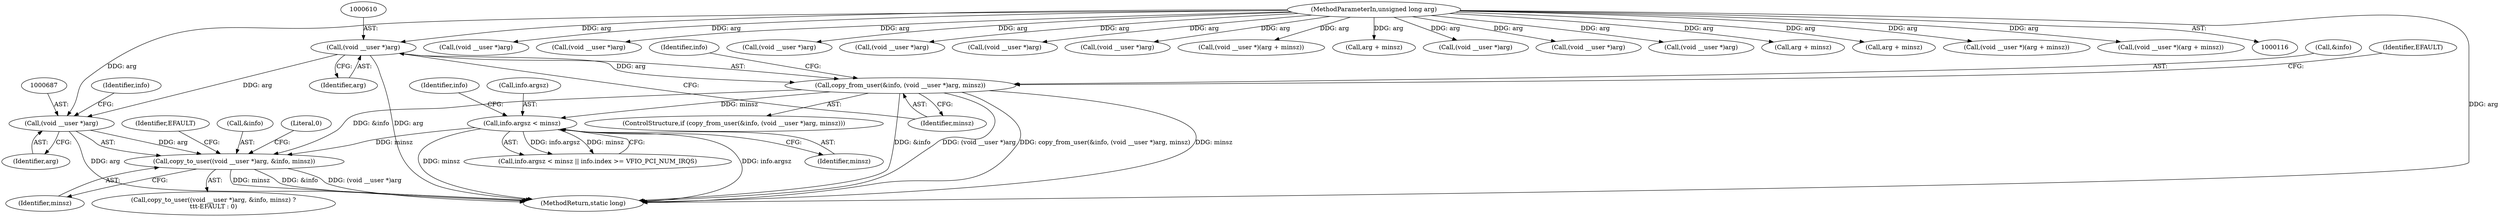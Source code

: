 digraph "0_linux_05692d7005a364add85c6e25a6c4447ce08f913a@API" {
"1000685" [label="(Call,copy_to_user((void __user *)arg, &info, minsz))"];
"1000686" [label="(Call,(void __user *)arg)"];
"1000609" [label="(Call,(void __user *)arg)"];
"1000119" [label="(MethodParameterIn,unsigned long arg)"];
"1000606" [label="(Call,copy_from_user(&info, (void __user *)arg, minsz))"];
"1000618" [label="(Call,info.argsz < minsz)"];
"1000607" [label="(Call,&info)"];
"1000622" [label="(Identifier,minsz)"];
"1000693" [label="(Identifier,EFAULT)"];
"1000611" [label="(Identifier,arg)"];
"1001111" [label="(Call,(void __user *)arg)"];
"1000617" [label="(Call,info.argsz < minsz || info.index >= VFIO_PCI_NUM_IRQS)"];
"1000557" [label="(Call,(void __user *)arg)"];
"1000615" [label="(Identifier,EFAULT)"];
"1000183" [label="(Call,(void __user *)arg)"];
"1000589" [label="(Call,(void __user *)arg)"];
"1000690" [label="(Identifier,info)"];
"1000911" [label="(Call,(void __user *)arg)"];
"1001369" [label="(MethodReturn,static long)"];
"1000686" [label="(Call,(void __user *)arg)"];
"1001047" [label="(Call,(void __user *)arg)"];
"1001063" [label="(Call,(void __user *)(arg + minsz))"];
"1000694" [label="(Literal,0)"];
"1000619" [label="(Call,info.argsz)"];
"1000605" [label="(ControlStructure,if (copy_from_user(&info, (void __user *)arg, minsz)))"];
"1000609" [label="(Call,(void __user *)arg)"];
"1000823" [label="(Call,arg + minsz)"];
"1000689" [label="(Call,&info)"];
"1000212" [label="(Call,(void __user *)arg)"];
"1000136" [label="(Call,(void __user *)arg)"];
"1000606" [label="(Call,copy_from_user(&info, (void __user *)arg, minsz))"];
"1000618" [label="(Call,info.argsz < minsz)"];
"1000119" [label="(MethodParameterIn,unsigned long arg)"];
"1000691" [label="(Identifier,minsz)"];
"1000714" [label="(Call,(void __user *)arg)"];
"1000684" [label="(Call,copy_to_user((void __user *)arg, &info, minsz) ?\n\t\t\t-EFAULT : 0)"];
"1000620" [label="(Identifier,info)"];
"1001220" [label="(Call,arg + minsz)"];
"1000688" [label="(Identifier,arg)"];
"1001065" [label="(Call,arg + minsz)"];
"1000625" [label="(Identifier,info)"];
"1000821" [label="(Call,(void __user *)(arg + minsz))"];
"1001218" [label="(Call,(void __user *)(arg + minsz))"];
"1000612" [label="(Identifier,minsz)"];
"1000685" [label="(Call,copy_to_user((void __user *)arg, &info, minsz))"];
"1000685" -> "1000684"  [label="AST: "];
"1000685" -> "1000691"  [label="CFG: "];
"1000686" -> "1000685"  [label="AST: "];
"1000689" -> "1000685"  [label="AST: "];
"1000691" -> "1000685"  [label="AST: "];
"1000693" -> "1000685"  [label="CFG: "];
"1000694" -> "1000685"  [label="CFG: "];
"1000685" -> "1001369"  [label="DDG: &info"];
"1000685" -> "1001369"  [label="DDG: (void __user *)arg"];
"1000685" -> "1001369"  [label="DDG: minsz"];
"1000686" -> "1000685"  [label="DDG: arg"];
"1000606" -> "1000685"  [label="DDG: &info"];
"1000618" -> "1000685"  [label="DDG: minsz"];
"1000686" -> "1000688"  [label="CFG: "];
"1000687" -> "1000686"  [label="AST: "];
"1000688" -> "1000686"  [label="AST: "];
"1000690" -> "1000686"  [label="CFG: "];
"1000686" -> "1001369"  [label="DDG: arg"];
"1000609" -> "1000686"  [label="DDG: arg"];
"1000119" -> "1000686"  [label="DDG: arg"];
"1000609" -> "1000606"  [label="AST: "];
"1000609" -> "1000611"  [label="CFG: "];
"1000610" -> "1000609"  [label="AST: "];
"1000611" -> "1000609"  [label="AST: "];
"1000612" -> "1000609"  [label="CFG: "];
"1000609" -> "1001369"  [label="DDG: arg"];
"1000609" -> "1000606"  [label="DDG: arg"];
"1000119" -> "1000609"  [label="DDG: arg"];
"1000119" -> "1000116"  [label="AST: "];
"1000119" -> "1001369"  [label="DDG: arg"];
"1000119" -> "1000136"  [label="DDG: arg"];
"1000119" -> "1000183"  [label="DDG: arg"];
"1000119" -> "1000212"  [label="DDG: arg"];
"1000119" -> "1000557"  [label="DDG: arg"];
"1000119" -> "1000589"  [label="DDG: arg"];
"1000119" -> "1000714"  [label="DDG: arg"];
"1000119" -> "1000821"  [label="DDG: arg"];
"1000119" -> "1000823"  [label="DDG: arg"];
"1000119" -> "1000911"  [label="DDG: arg"];
"1000119" -> "1001047"  [label="DDG: arg"];
"1000119" -> "1001063"  [label="DDG: arg"];
"1000119" -> "1001065"  [label="DDG: arg"];
"1000119" -> "1001111"  [label="DDG: arg"];
"1000119" -> "1001218"  [label="DDG: arg"];
"1000119" -> "1001220"  [label="DDG: arg"];
"1000606" -> "1000605"  [label="AST: "];
"1000606" -> "1000612"  [label="CFG: "];
"1000607" -> "1000606"  [label="AST: "];
"1000612" -> "1000606"  [label="AST: "];
"1000615" -> "1000606"  [label="CFG: "];
"1000620" -> "1000606"  [label="CFG: "];
"1000606" -> "1001369"  [label="DDG: &info"];
"1000606" -> "1001369"  [label="DDG: (void __user *)arg"];
"1000606" -> "1001369"  [label="DDG: copy_from_user(&info, (void __user *)arg, minsz)"];
"1000606" -> "1001369"  [label="DDG: minsz"];
"1000606" -> "1000618"  [label="DDG: minsz"];
"1000618" -> "1000617"  [label="AST: "];
"1000618" -> "1000622"  [label="CFG: "];
"1000619" -> "1000618"  [label="AST: "];
"1000622" -> "1000618"  [label="AST: "];
"1000625" -> "1000618"  [label="CFG: "];
"1000617" -> "1000618"  [label="CFG: "];
"1000618" -> "1001369"  [label="DDG: minsz"];
"1000618" -> "1001369"  [label="DDG: info.argsz"];
"1000618" -> "1000617"  [label="DDG: info.argsz"];
"1000618" -> "1000617"  [label="DDG: minsz"];
}
